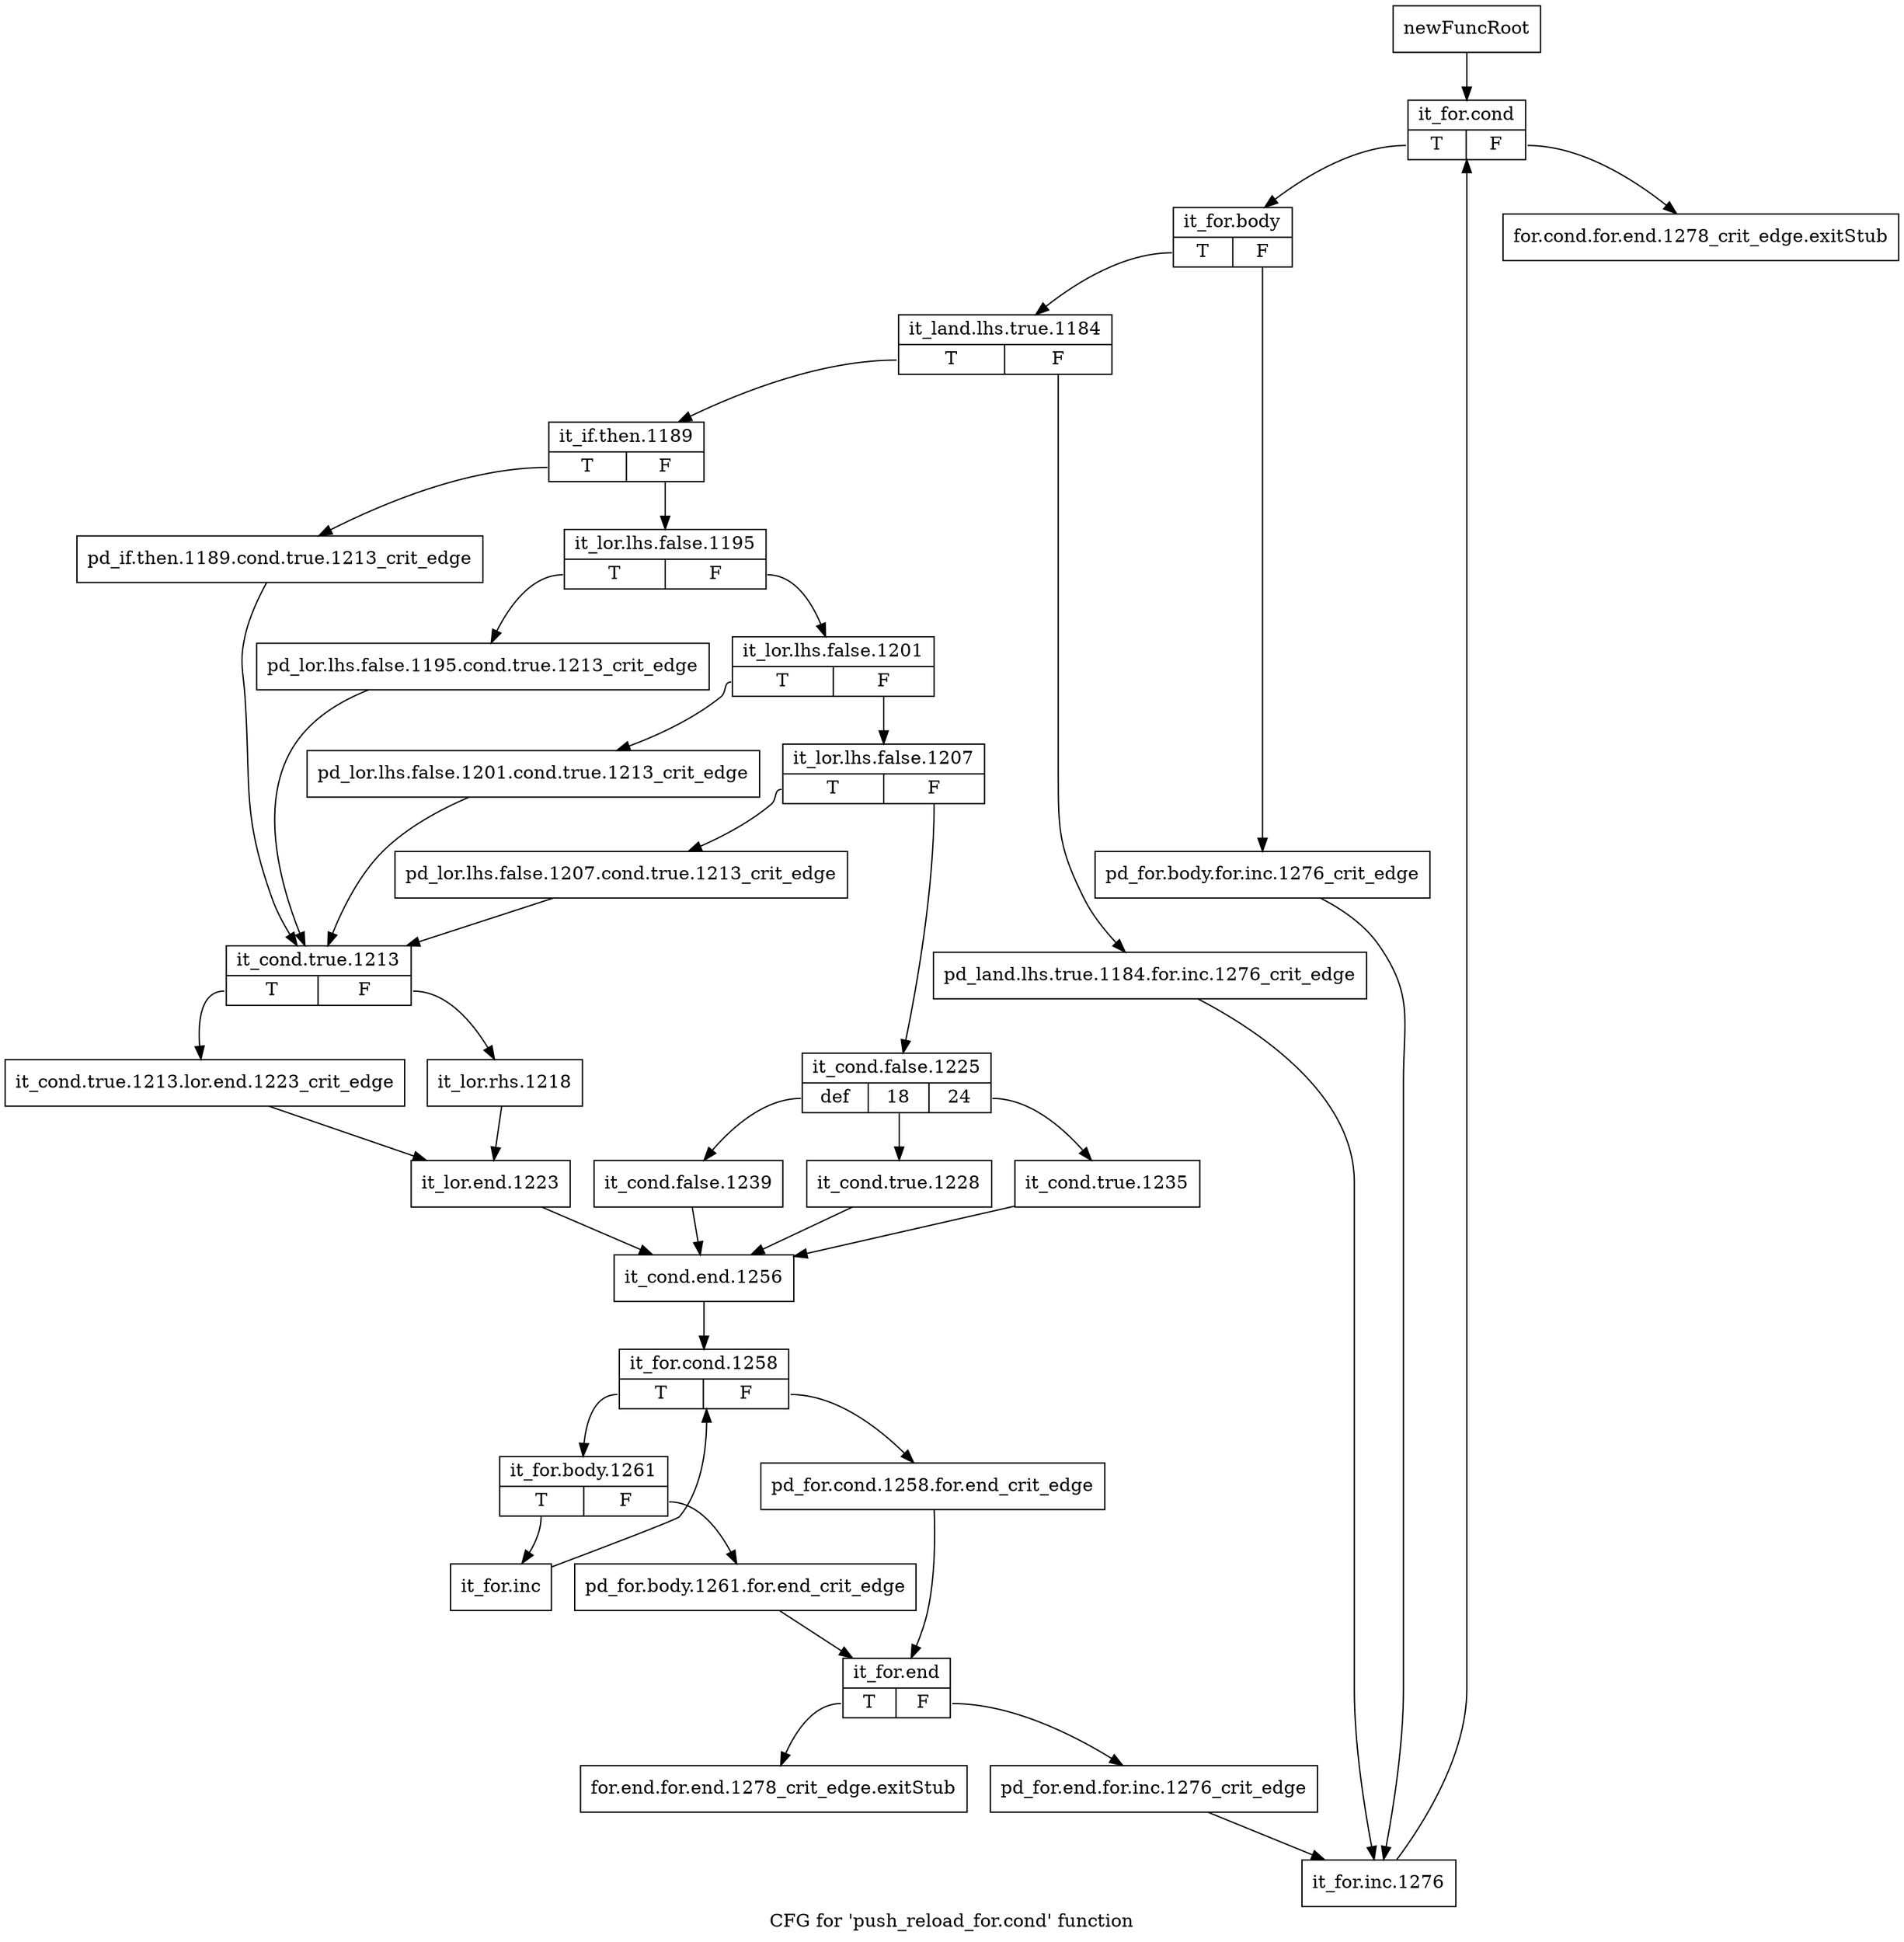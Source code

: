 digraph "CFG for 'push_reload_for.cond' function" {
	label="CFG for 'push_reload_for.cond' function";

	Node0xbb507a0 [shape=record,label="{newFuncRoot}"];
	Node0xbb507a0 -> Node0xbb50890;
	Node0xbb507f0 [shape=record,label="{for.cond.for.end.1278_crit_edge.exitStub}"];
	Node0xbb50840 [shape=record,label="{for.end.for.end.1278_crit_edge.exitStub}"];
	Node0xbb50890 [shape=record,label="{it_for.cond|{<s0>T|<s1>F}}"];
	Node0xbb50890:s0 -> Node0xbb508e0;
	Node0xbb50890:s1 -> Node0xbb507f0;
	Node0xbb508e0 [shape=record,label="{it_for.body|{<s0>T|<s1>F}}"];
	Node0xbb508e0:s0 -> Node0xbb50980;
	Node0xbb508e0:s1 -> Node0xbb50930;
	Node0xbb50930 [shape=record,label="{pd_for.body.for.inc.1276_crit_edge}"];
	Node0xbb50930 -> Node0xbb6d4f0;
	Node0xbb50980 [shape=record,label="{it_land.lhs.true.1184|{<s0>T|<s1>F}}"];
	Node0xbb50980:s0 -> Node0xbb687a0;
	Node0xbb50980:s1 -> Node0xbb509d0;
	Node0xbb509d0 [shape=record,label="{pd_land.lhs.true.1184.for.inc.1276_crit_edge}"];
	Node0xbb509d0 -> Node0xbb6d4f0;
	Node0xbb687a0 [shape=record,label="{it_if.then.1189|{<s0>T|<s1>F}}"];
	Node0xbb687a0:s0 -> Node0xbb68b10;
	Node0xbb687a0:s1 -> Node0xbb687f0;
	Node0xbb687f0 [shape=record,label="{it_lor.lhs.false.1195|{<s0>T|<s1>F}}"];
	Node0xbb687f0:s0 -> Node0xbb68ac0;
	Node0xbb687f0:s1 -> Node0xbb68840;
	Node0xbb68840 [shape=record,label="{it_lor.lhs.false.1201|{<s0>T|<s1>F}}"];
	Node0xbb68840:s0 -> Node0xbb68a70;
	Node0xbb68840:s1 -> Node0xbb68890;
	Node0xbb68890 [shape=record,label="{it_lor.lhs.false.1207|{<s0>T|<s1>F}}"];
	Node0xbb68890:s0 -> Node0xbb68a20;
	Node0xbb68890:s1 -> Node0xbb688e0;
	Node0xbb688e0 [shape=record,label="{it_cond.false.1225|{<s0>def|<s1>18|<s2>24}}"];
	Node0xbb688e0:s0 -> Node0xbb689d0;
	Node0xbb688e0:s1 -> Node0xbb68980;
	Node0xbb688e0:s2 -> Node0xbb68930;
	Node0xbb68930 [shape=record,label="{it_cond.true.1235}"];
	Node0xbb68930 -> Node0xbb68ca0;
	Node0xbb68980 [shape=record,label="{it_cond.true.1228}"];
	Node0xbb68980 -> Node0xbb68ca0;
	Node0xbb689d0 [shape=record,label="{it_cond.false.1239}"];
	Node0xbb689d0 -> Node0xbb68ca0;
	Node0xbb68a20 [shape=record,label="{pd_lor.lhs.false.1207.cond.true.1213_crit_edge}"];
	Node0xbb68a20 -> Node0xbb68b60;
	Node0xbb68a70 [shape=record,label="{pd_lor.lhs.false.1201.cond.true.1213_crit_edge}"];
	Node0xbb68a70 -> Node0xbb68b60;
	Node0xbb68ac0 [shape=record,label="{pd_lor.lhs.false.1195.cond.true.1213_crit_edge}"];
	Node0xbb68ac0 -> Node0xbb68b60;
	Node0xbb68b10 [shape=record,label="{pd_if.then.1189.cond.true.1213_crit_edge}"];
	Node0xbb68b10 -> Node0xbb68b60;
	Node0xbb68b60 [shape=record,label="{it_cond.true.1213|{<s0>T|<s1>F}}"];
	Node0xbb68b60:s0 -> Node0xbb68c00;
	Node0xbb68b60:s1 -> Node0xbb68bb0;
	Node0xbb68bb0 [shape=record,label="{it_lor.rhs.1218}"];
	Node0xbb68bb0 -> Node0xbb68c50;
	Node0xbb68c00 [shape=record,label="{it_cond.true.1213.lor.end.1223_crit_edge}"];
	Node0xbb68c00 -> Node0xbb68c50;
	Node0xbb68c50 [shape=record,label="{it_lor.end.1223}"];
	Node0xbb68c50 -> Node0xbb68ca0;
	Node0xbb68ca0 [shape=record,label="{it_cond.end.1256}"];
	Node0xbb68ca0 -> Node0xbb68cf0;
	Node0xbb68cf0 [shape=record,label="{it_for.cond.1258|{<s0>T|<s1>F}}"];
	Node0xbb68cf0:s0 -> Node0xbb68d90;
	Node0xbb68cf0:s1 -> Node0xbb68d40;
	Node0xbb68d40 [shape=record,label="{pd_for.cond.1258.for.end_crit_edge}"];
	Node0xbb68d40 -> Node0xbb6d450;
	Node0xbb68d90 [shape=record,label="{it_for.body.1261|{<s0>T|<s1>F}}"];
	Node0xbb68d90:s0 -> Node0xbb6d540;
	Node0xbb68d90:s1 -> Node0xbb68de0;
	Node0xbb68de0 [shape=record,label="{pd_for.body.1261.for.end_crit_edge}"];
	Node0xbb68de0 -> Node0xbb6d450;
	Node0xbb6d450 [shape=record,label="{it_for.end|{<s0>T|<s1>F}}"];
	Node0xbb6d450:s0 -> Node0xbb50840;
	Node0xbb6d450:s1 -> Node0xbb6d4a0;
	Node0xbb6d4a0 [shape=record,label="{pd_for.end.for.inc.1276_crit_edge}"];
	Node0xbb6d4a0 -> Node0xbb6d4f0;
	Node0xbb6d4f0 [shape=record,label="{it_for.inc.1276}"];
	Node0xbb6d4f0 -> Node0xbb50890;
	Node0xbb6d540 [shape=record,label="{it_for.inc}"];
	Node0xbb6d540 -> Node0xbb68cf0;
}
